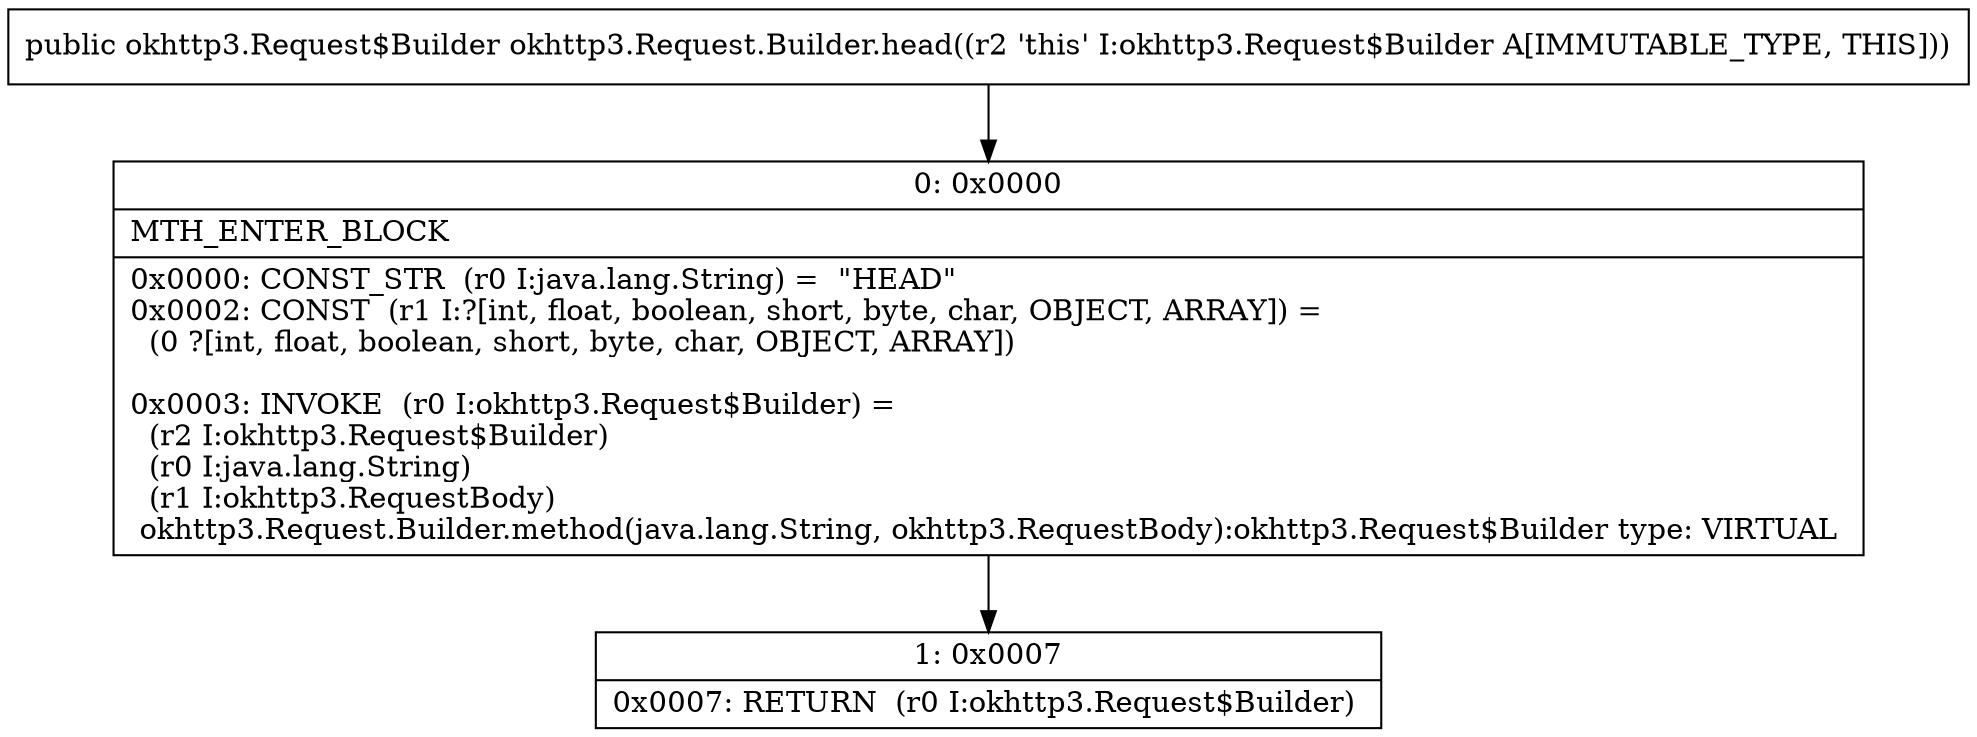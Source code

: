 digraph "CFG forokhttp3.Request.Builder.head()Lokhttp3\/Request$Builder;" {
Node_0 [shape=record,label="{0\:\ 0x0000|MTH_ENTER_BLOCK\l|0x0000: CONST_STR  (r0 I:java.lang.String) =  \"HEAD\" \l0x0002: CONST  (r1 I:?[int, float, boolean, short, byte, char, OBJECT, ARRAY]) = \l  (0 ?[int, float, boolean, short, byte, char, OBJECT, ARRAY])\l \l0x0003: INVOKE  (r0 I:okhttp3.Request$Builder) = \l  (r2 I:okhttp3.Request$Builder)\l  (r0 I:java.lang.String)\l  (r1 I:okhttp3.RequestBody)\l okhttp3.Request.Builder.method(java.lang.String, okhttp3.RequestBody):okhttp3.Request$Builder type: VIRTUAL \l}"];
Node_1 [shape=record,label="{1\:\ 0x0007|0x0007: RETURN  (r0 I:okhttp3.Request$Builder) \l}"];
MethodNode[shape=record,label="{public okhttp3.Request$Builder okhttp3.Request.Builder.head((r2 'this' I:okhttp3.Request$Builder A[IMMUTABLE_TYPE, THIS])) }"];
MethodNode -> Node_0;
Node_0 -> Node_1;
}

